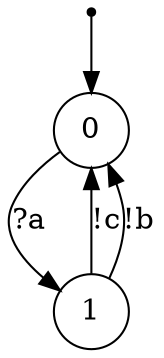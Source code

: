 digraph {
 node [shape=point] ENTRY
 node [shape=circle]
 ENTRY -> 0
0 -> 1 [label="?a"]
1 -> 0 [label="!c"]
1 -> 0 [label="!b"]
}